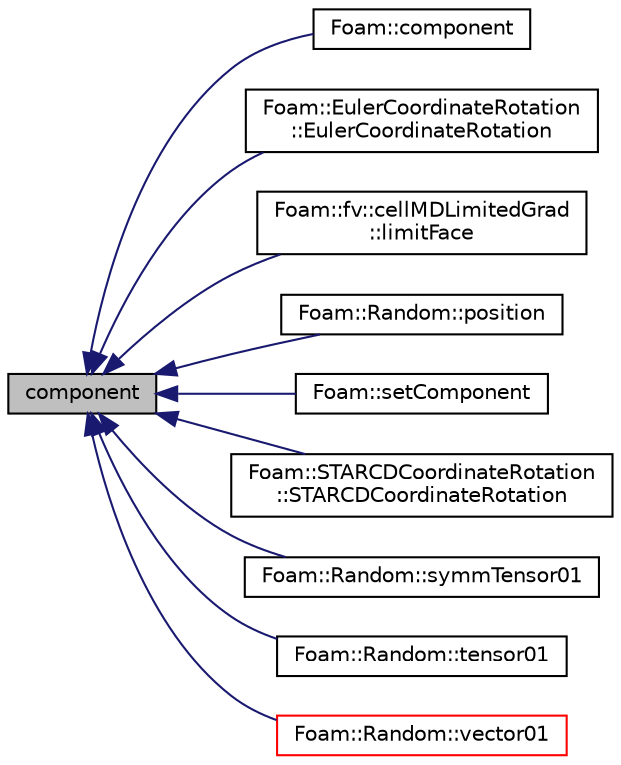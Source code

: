 digraph "component"
{
  bgcolor="transparent";
  edge [fontname="Helvetica",fontsize="10",labelfontname="Helvetica",labelfontsize="10"];
  node [fontname="Helvetica",fontsize="10",shape=record];
  rankdir="LR";
  Node1 [label="component",height=0.2,width=0.4,color="black", fillcolor="grey75", style="filled", fontcolor="black"];
  Node1 -> Node2 [dir="back",color="midnightblue",fontsize="10",style="solid",fontname="Helvetica"];
  Node2 [label="Foam::component",height=0.2,width=0.4,color="black",URL="$a10725.html#adb61d1211127da067bc43ba4681bf8aa"];
  Node1 -> Node3 [dir="back",color="midnightblue",fontsize="10",style="solid",fontname="Helvetica"];
  Node3 [label="Foam::EulerCoordinateRotation\l::EulerCoordinateRotation",height=0.2,width=0.4,color="black",URL="$a00680.html#ad66cd4dcb5c0dc8c020f131c5765737c",tooltip="Construct from rotation vector. "];
  Node1 -> Node4 [dir="back",color="midnightblue",fontsize="10",style="solid",fontname="Helvetica"];
  Node4 [label="Foam::fv::cellMDLimitedGrad\l::limitFace",height=0.2,width=0.4,color="black",URL="$a00220.html#a3f608394bf4848c7f7a79d9943e3d05b"];
  Node1 -> Node5 [dir="back",color="midnightblue",fontsize="10",style="solid",fontname="Helvetica"];
  Node5 [label="Foam::Random::position",height=0.2,width=0.4,color="black",URL="$a02062.html#ac0b71e479d3e97676201c4776f9e893b"];
  Node1 -> Node6 [dir="back",color="midnightblue",fontsize="10",style="solid",fontname="Helvetica"];
  Node6 [label="Foam::setComponent",height=0.2,width=0.4,color="black",URL="$a10725.html#a510b178687c3062efe780bd4c7871c8f"];
  Node1 -> Node7 [dir="back",color="midnightblue",fontsize="10",style="solid",fontname="Helvetica"];
  Node7 [label="Foam::STARCDCoordinateRotation\l::STARCDCoordinateRotation",height=0.2,width=0.4,color="black",URL="$a02427.html#a1b8f96c7cf750405e44a434e2a633240",tooltip="Construct from rotation vector. "];
  Node1 -> Node8 [dir="back",color="midnightblue",fontsize="10",style="solid",fontname="Helvetica"];
  Node8 [label="Foam::Random::symmTensor01",height=0.2,width=0.4,color="black",URL="$a02062.html#aef72d2b45f80e6f5198f4799670ea5f8",tooltip="symmTensor with every component scalar01 "];
  Node1 -> Node9 [dir="back",color="midnightblue",fontsize="10",style="solid",fontname="Helvetica"];
  Node9 [label="Foam::Random::tensor01",height=0.2,width=0.4,color="black",URL="$a02062.html#ab365bae76fc81093da1f1ce6fcd18ce9",tooltip="Tensor with every component scalar01. "];
  Node1 -> Node10 [dir="back",color="midnightblue",fontsize="10",style="solid",fontname="Helvetica"];
  Node10 [label="Foam::Random::vector01",height=0.2,width=0.4,color="red",URL="$a02062.html#ac22d07968f1af2b910cc21176ff55aa1",tooltip="Vector with every component scalar01. "];
}
